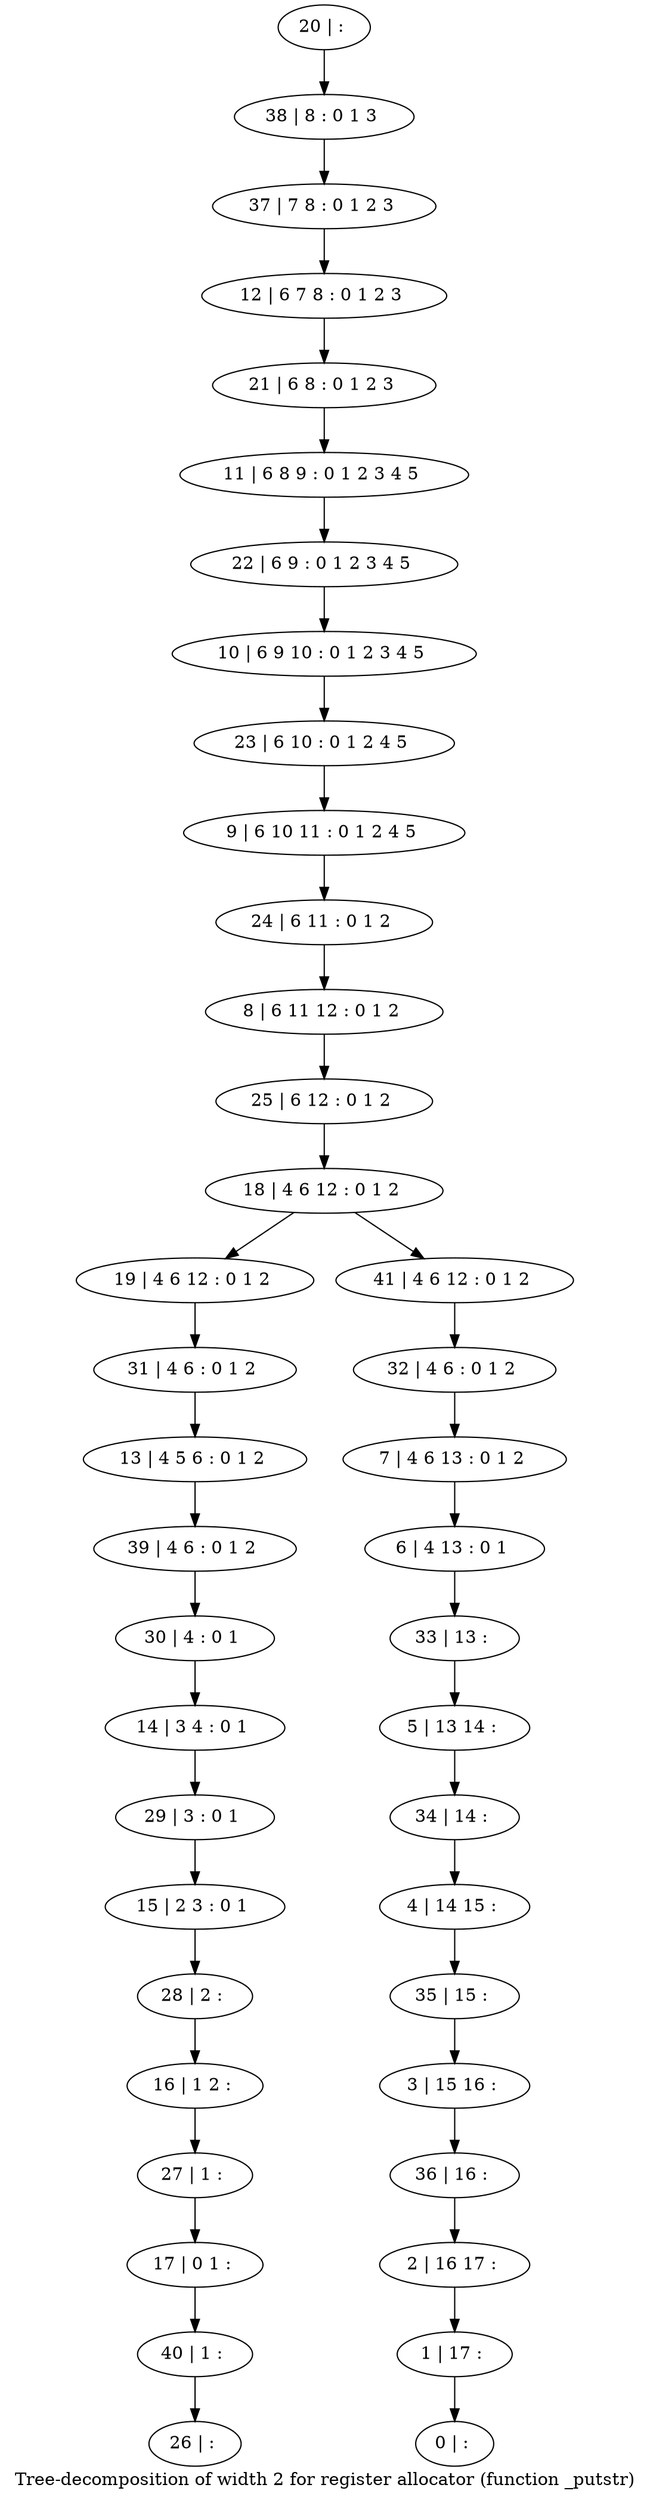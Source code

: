digraph G {
graph [label="Tree-decomposition of width 2 for register allocator (function _putstr)"]
0[label="0 | : "];
1[label="1 | 17 : "];
2[label="2 | 16 17 : "];
3[label="3 | 15 16 : "];
4[label="4 | 14 15 : "];
5[label="5 | 13 14 : "];
6[label="6 | 4 13 : 0 1 "];
7[label="7 | 4 6 13 : 0 1 2 "];
8[label="8 | 6 11 12 : 0 1 2 "];
9[label="9 | 6 10 11 : 0 1 2 4 5 "];
10[label="10 | 6 9 10 : 0 1 2 3 4 5 "];
11[label="11 | 6 8 9 : 0 1 2 3 4 5 "];
12[label="12 | 6 7 8 : 0 1 2 3 "];
13[label="13 | 4 5 6 : 0 1 2 "];
14[label="14 | 3 4 : 0 1 "];
15[label="15 | 2 3 : 0 1 "];
16[label="16 | 1 2 : "];
17[label="17 | 0 1 : "];
18[label="18 | 4 6 12 : 0 1 2 "];
19[label="19 | 4 6 12 : 0 1 2 "];
20[label="20 | : "];
21[label="21 | 6 8 : 0 1 2 3 "];
22[label="22 | 6 9 : 0 1 2 3 4 5 "];
23[label="23 | 6 10 : 0 1 2 4 5 "];
24[label="24 | 6 11 : 0 1 2 "];
25[label="25 | 6 12 : 0 1 2 "];
26[label="26 | : "];
27[label="27 | 1 : "];
28[label="28 | 2 : "];
29[label="29 | 3 : 0 1 "];
30[label="30 | 4 : 0 1 "];
31[label="31 | 4 6 : 0 1 2 "];
32[label="32 | 4 6 : 0 1 2 "];
33[label="33 | 13 : "];
34[label="34 | 14 : "];
35[label="35 | 15 : "];
36[label="36 | 16 : "];
37[label="37 | 7 8 : 0 1 2 3 "];
38[label="38 | 8 : 0 1 3 "];
39[label="39 | 4 6 : 0 1 2 "];
40[label="40 | 1 : "];
41[label="41 | 4 6 12 : 0 1 2 "];
27->17 ;
16->27 ;
28->16 ;
15->28 ;
29->15 ;
14->29 ;
30->14 ;
31->13 ;
19->31 ;
39->30 ;
13->39 ;
40->26 ;
17->40 ;
20->38 ;
38->37 ;
37->12 ;
12->21 ;
21->11 ;
11->22 ;
22->10 ;
10->23 ;
23->9 ;
9->24 ;
24->8 ;
8->25 ;
25->18 ;
32->7 ;
7->6 ;
6->33 ;
33->5 ;
5->34 ;
34->4 ;
4->35 ;
35->3 ;
3->36 ;
36->2 ;
2->1 ;
1->0 ;
41->32 ;
18->19 ;
18->41 ;
}
